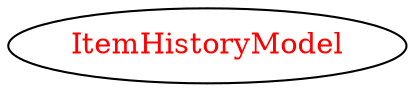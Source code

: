 digraph dependencyGraph {
 concentrate=true;
 ranksep="2.0";
 rankdir="LR"; 
 splines="ortho";
"ItemHistoryModel" [fontcolor="red"];
}